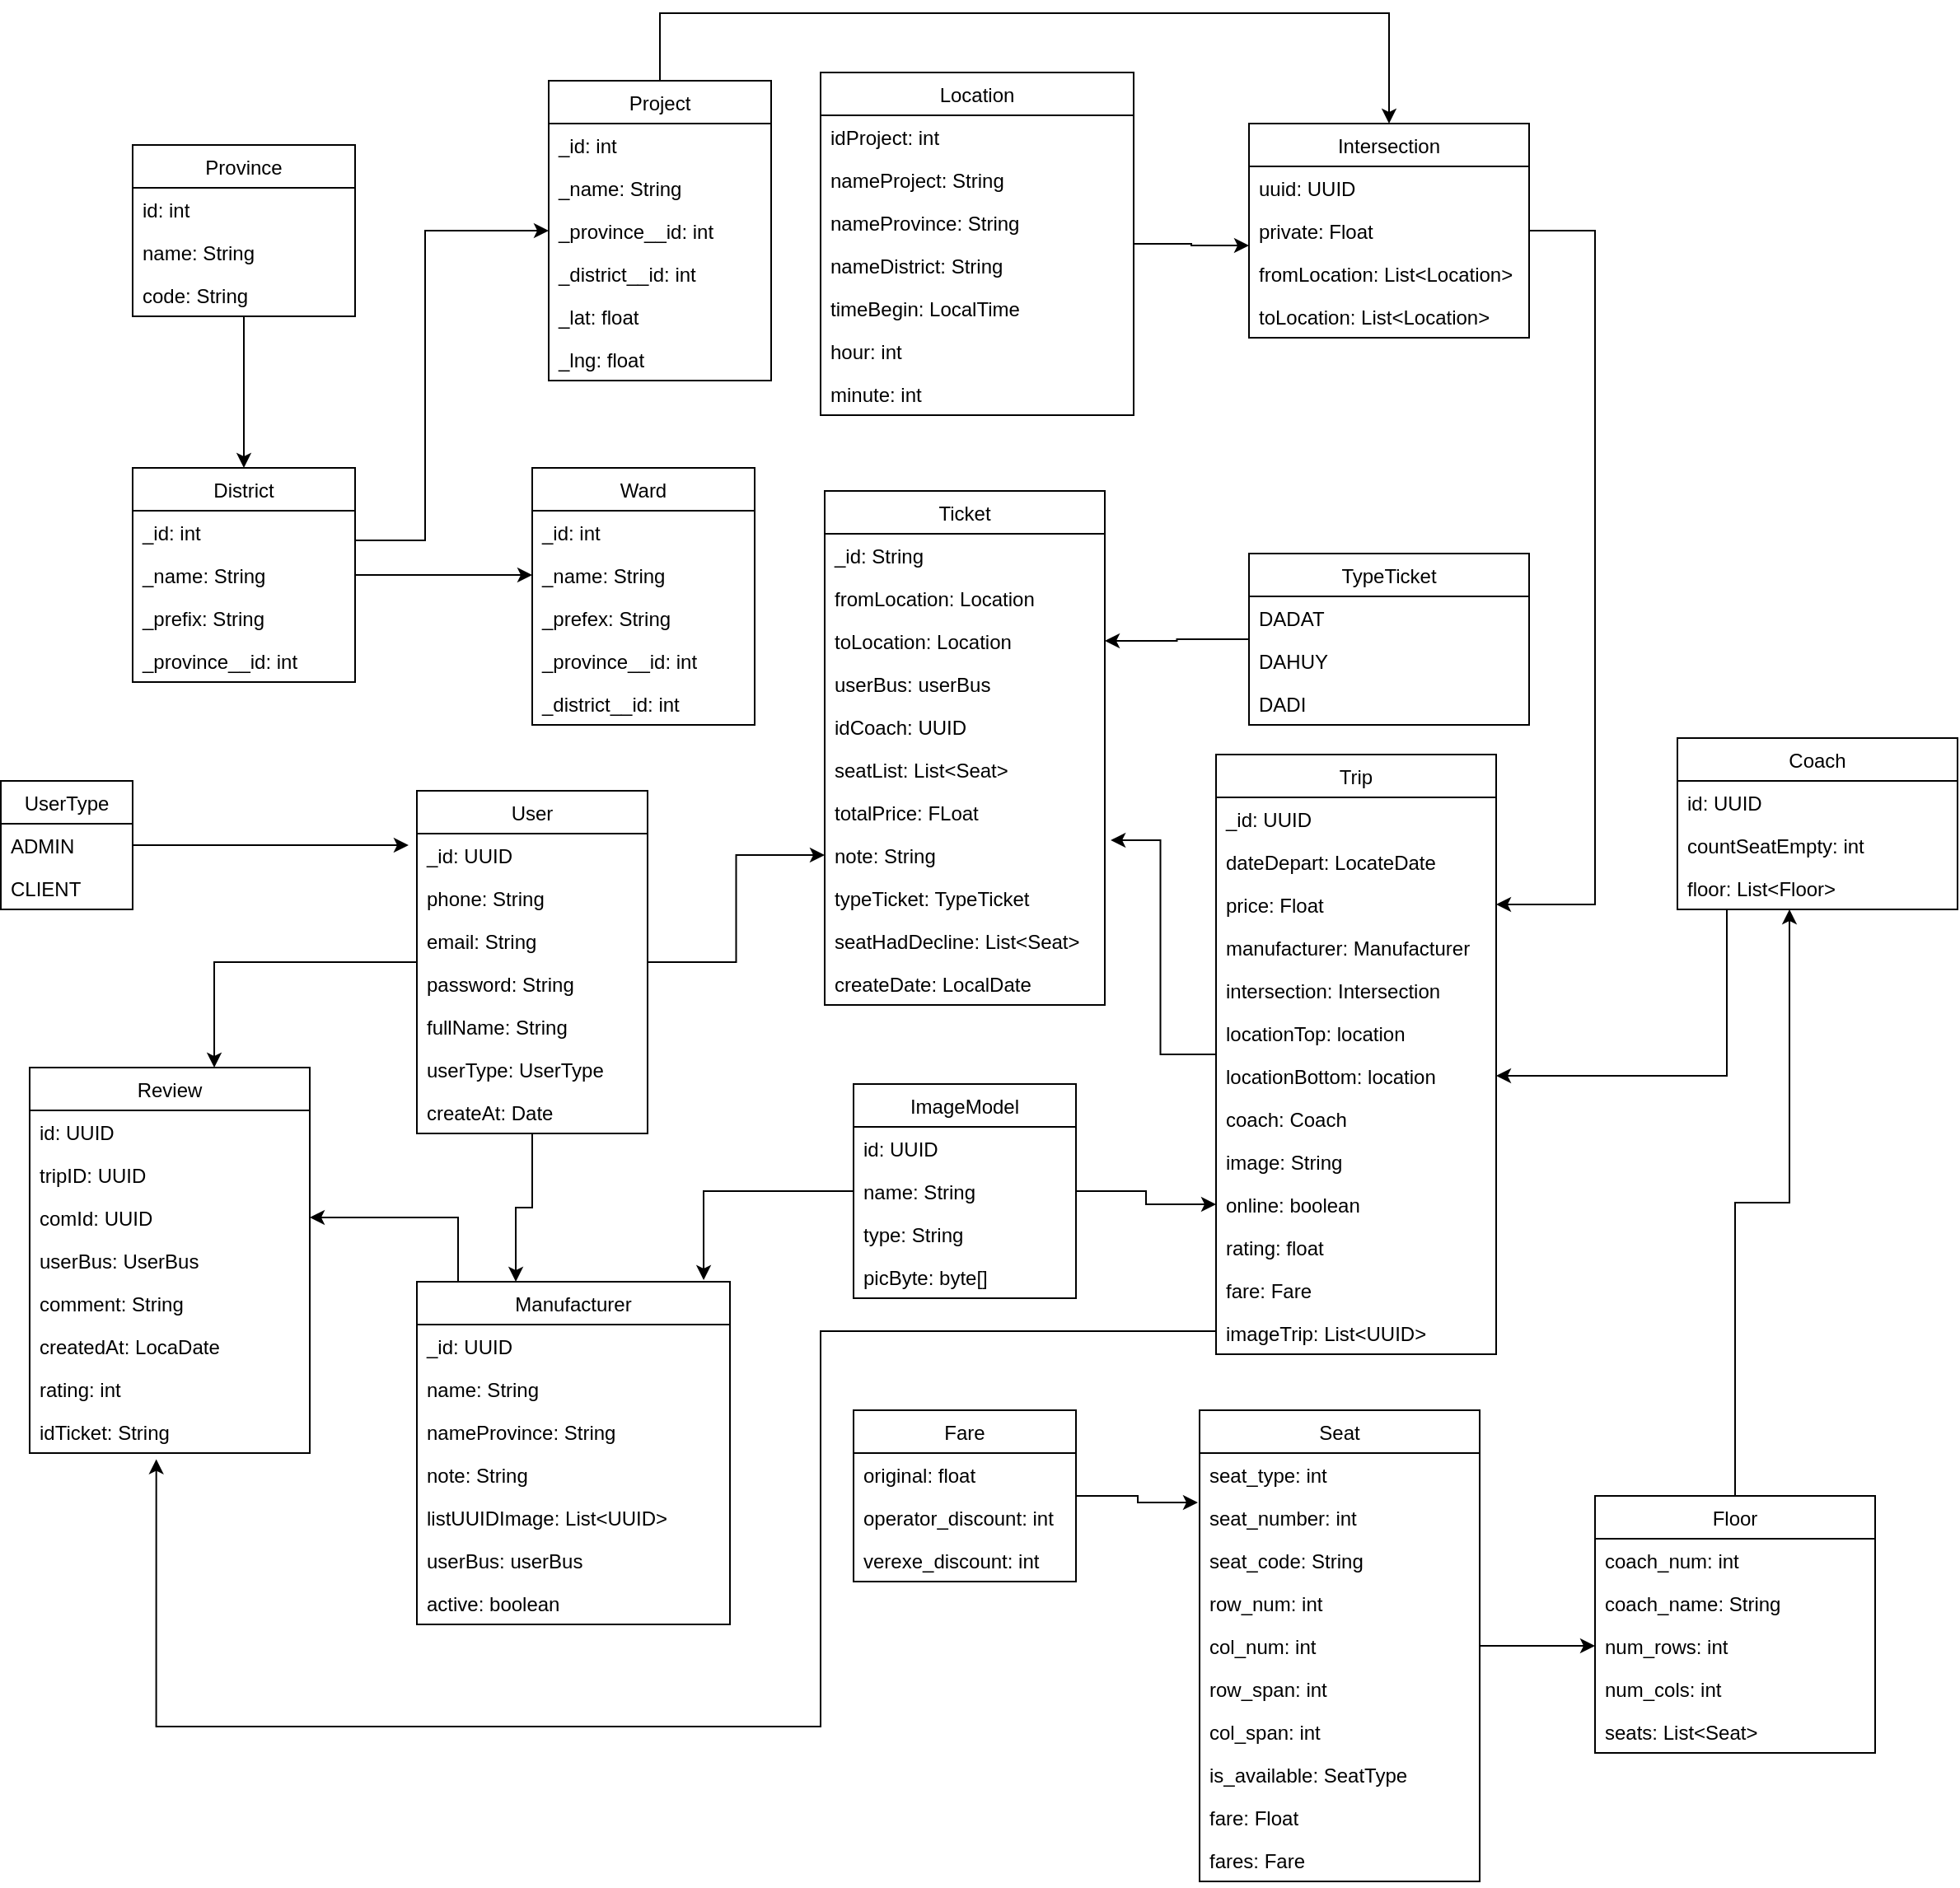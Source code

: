 <mxfile version="14.5.8" type="github">
  <diagram id="V_59LSjMR8o1_XHd9Hdq" name="Page-1">
    <mxGraphModel dx="2805" dy="1994" grid="1" gridSize="10" guides="1" tooltips="1" connect="1" arrows="1" fold="1" page="1" pageScale="1" pageWidth="850" pageHeight="1100" math="0" shadow="0">
      <root>
        <mxCell id="0" />
        <mxCell id="1" parent="0" />
        <mxCell id="d1R-IrKXgJx-b_YmWJKK-179" style="edgeStyle=orthogonalEdgeStyle;rounded=0;orthogonalLoop=1;jettySize=auto;html=1;entryX=-0.036;entryY=0.269;entryDx=0;entryDy=0;entryPerimeter=0;" edge="1" parent="1" source="hu1bkPcSUCPwq1X6XEAL-3" target="d1R-IrKXgJx-b_YmWJKK-2">
          <mxGeometry relative="1" as="geometry" />
        </mxCell>
        <mxCell id="hu1bkPcSUCPwq1X6XEAL-3" value="UserType" style="swimlane;fontStyle=0;childLayout=stackLayout;horizontal=1;startSize=26;fillColor=none;horizontalStack=0;resizeParent=1;resizeParentMax=0;resizeLast=0;collapsible=1;marginBottom=0;" parent="1" vertex="1">
          <mxGeometry x="-747.5" y="-334" width="80" height="78" as="geometry" />
        </mxCell>
        <mxCell id="hu1bkPcSUCPwq1X6XEAL-4" value="ADMIN" style="text;strokeColor=none;fillColor=none;align=left;verticalAlign=top;spacingLeft=4;spacingRight=4;overflow=hidden;rotatable=0;points=[[0,0.5],[1,0.5]];portConstraint=eastwest;" parent="hu1bkPcSUCPwq1X6XEAL-3" vertex="1">
          <mxGeometry y="26" width="80" height="26" as="geometry" />
        </mxCell>
        <mxCell id="hu1bkPcSUCPwq1X6XEAL-5" value="CLIENT" style="text;strokeColor=none;fillColor=none;align=left;verticalAlign=top;spacingLeft=4;spacingRight=4;overflow=hidden;rotatable=0;points=[[0,0.5],[1,0.5]];portConstraint=eastwest;" parent="hu1bkPcSUCPwq1X6XEAL-3" vertex="1">
          <mxGeometry y="52" width="80" height="26" as="geometry" />
        </mxCell>
        <mxCell id="d1R-IrKXgJx-b_YmWJKK-151" style="edgeStyle=orthogonalEdgeStyle;rounded=0;orthogonalLoop=1;jettySize=auto;html=1;entryX=0.316;entryY=0;entryDx=0;entryDy=0;entryPerimeter=0;" edge="1" parent="1" source="d1R-IrKXgJx-b_YmWJKK-1" target="d1R-IrKXgJx-b_YmWJKK-50">
          <mxGeometry relative="1" as="geometry" />
        </mxCell>
        <mxCell id="d1R-IrKXgJx-b_YmWJKK-178" style="edgeStyle=orthogonalEdgeStyle;rounded=0;orthogonalLoop=1;jettySize=auto;html=1;entryX=0;entryY=0.5;entryDx=0;entryDy=0;" edge="1" parent="1" source="d1R-IrKXgJx-b_YmWJKK-1" target="d1R-IrKXgJx-b_YmWJKK-136">
          <mxGeometry relative="1" as="geometry" />
        </mxCell>
        <mxCell id="d1R-IrKXgJx-b_YmWJKK-180" style="edgeStyle=orthogonalEdgeStyle;rounded=0;orthogonalLoop=1;jettySize=auto;html=1;entryX=0.659;entryY=0;entryDx=0;entryDy=0;entryPerimeter=0;" edge="1" parent="1" source="d1R-IrKXgJx-b_YmWJKK-1" target="d1R-IrKXgJx-b_YmWJKK-140">
          <mxGeometry relative="1" as="geometry" />
        </mxCell>
        <mxCell id="d1R-IrKXgJx-b_YmWJKK-1" value="User" style="swimlane;fontStyle=0;childLayout=stackLayout;horizontal=1;startSize=26;fillColor=none;horizontalStack=0;resizeParent=1;resizeParentMax=0;resizeLast=0;collapsible=1;marginBottom=0;" vertex="1" parent="1">
          <mxGeometry x="-495" y="-328" width="140" height="208" as="geometry" />
        </mxCell>
        <mxCell id="d1R-IrKXgJx-b_YmWJKK-2" value="_id: UUID" style="text;strokeColor=none;fillColor=none;align=left;verticalAlign=top;spacingLeft=4;spacingRight=4;overflow=hidden;rotatable=0;points=[[0,0.5],[1,0.5]];portConstraint=eastwest;" vertex="1" parent="d1R-IrKXgJx-b_YmWJKK-1">
          <mxGeometry y="26" width="140" height="26" as="geometry" />
        </mxCell>
        <mxCell id="d1R-IrKXgJx-b_YmWJKK-3" value="phone: String" style="text;strokeColor=none;fillColor=none;align=left;verticalAlign=top;spacingLeft=4;spacingRight=4;overflow=hidden;rotatable=0;points=[[0,0.5],[1,0.5]];portConstraint=eastwest;" vertex="1" parent="d1R-IrKXgJx-b_YmWJKK-1">
          <mxGeometry y="52" width="140" height="26" as="geometry" />
        </mxCell>
        <object label="email: String" id="d1R-IrKXgJx-b_YmWJKK-5">
          <mxCell style="text;strokeColor=none;fillColor=none;align=left;verticalAlign=top;spacingLeft=4;spacingRight=4;overflow=hidden;rotatable=0;points=[[0,0.5],[1,0.5]];portConstraint=eastwest;" vertex="1" parent="d1R-IrKXgJx-b_YmWJKK-1">
            <mxGeometry y="78" width="140" height="26" as="geometry" />
          </mxCell>
        </object>
        <mxCell id="d1R-IrKXgJx-b_YmWJKK-6" value="password: String" style="text;strokeColor=none;fillColor=none;align=left;verticalAlign=top;spacingLeft=4;spacingRight=4;overflow=hidden;rotatable=0;points=[[0,0.5],[1,0.5]];portConstraint=eastwest;" vertex="1" parent="d1R-IrKXgJx-b_YmWJKK-1">
          <mxGeometry y="104" width="140" height="26" as="geometry" />
        </mxCell>
        <mxCell id="d1R-IrKXgJx-b_YmWJKK-7" value="fullName: String" style="text;strokeColor=none;fillColor=none;align=left;verticalAlign=top;spacingLeft=4;spacingRight=4;overflow=hidden;rotatable=0;points=[[0,0.5],[1,0.5]];portConstraint=eastwest;" vertex="1" parent="d1R-IrKXgJx-b_YmWJKK-1">
          <mxGeometry y="130" width="140" height="26" as="geometry" />
        </mxCell>
        <mxCell id="d1R-IrKXgJx-b_YmWJKK-8" value="userType: UserType" style="text;strokeColor=none;fillColor=none;align=left;verticalAlign=top;spacingLeft=4;spacingRight=4;overflow=hidden;rotatable=0;points=[[0,0.5],[1,0.5]];portConstraint=eastwest;" vertex="1" parent="d1R-IrKXgJx-b_YmWJKK-1">
          <mxGeometry y="156" width="140" height="26" as="geometry" />
        </mxCell>
        <mxCell id="d1R-IrKXgJx-b_YmWJKK-9" value="createAt: Date" style="text;strokeColor=none;fillColor=none;align=left;verticalAlign=top;spacingLeft=4;spacingRight=4;overflow=hidden;rotatable=0;points=[[0,0.5],[1,0.5]];portConstraint=eastwest;" vertex="1" parent="d1R-IrKXgJx-b_YmWJKK-1">
          <mxGeometry y="182" width="140" height="26" as="geometry" />
        </mxCell>
        <mxCell id="d1R-IrKXgJx-b_YmWJKK-13" value="Ward" style="swimlane;fontStyle=0;childLayout=stackLayout;horizontal=1;startSize=26;fillColor=none;horizontalStack=0;resizeParent=1;resizeParentMax=0;resizeLast=0;collapsible=1;marginBottom=0;" vertex="1" parent="1">
          <mxGeometry x="-425" y="-524" width="135" height="156" as="geometry" />
        </mxCell>
        <mxCell id="d1R-IrKXgJx-b_YmWJKK-14" value="_id: int" style="text;strokeColor=none;fillColor=none;align=left;verticalAlign=top;spacingLeft=4;spacingRight=4;overflow=hidden;rotatable=0;points=[[0,0.5],[1,0.5]];portConstraint=eastwest;" vertex="1" parent="d1R-IrKXgJx-b_YmWJKK-13">
          <mxGeometry y="26" width="135" height="26" as="geometry" />
        </mxCell>
        <mxCell id="d1R-IrKXgJx-b_YmWJKK-15" value="_name: String" style="text;strokeColor=none;fillColor=none;align=left;verticalAlign=top;spacingLeft=4;spacingRight=4;overflow=hidden;rotatable=0;points=[[0,0.5],[1,0.5]];portConstraint=eastwest;" vertex="1" parent="d1R-IrKXgJx-b_YmWJKK-13">
          <mxGeometry y="52" width="135" height="26" as="geometry" />
        </mxCell>
        <mxCell id="d1R-IrKXgJx-b_YmWJKK-20" value="_prefex: String" style="text;strokeColor=none;fillColor=none;align=left;verticalAlign=top;spacingLeft=4;spacingRight=4;overflow=hidden;rotatable=0;points=[[0,0.5],[1,0.5]];portConstraint=eastwest;" vertex="1" parent="d1R-IrKXgJx-b_YmWJKK-13">
          <mxGeometry y="78" width="135" height="26" as="geometry" />
        </mxCell>
        <mxCell id="d1R-IrKXgJx-b_YmWJKK-21" value="_province__id: int" style="text;strokeColor=none;fillColor=none;align=left;verticalAlign=top;spacingLeft=4;spacingRight=4;overflow=hidden;rotatable=0;points=[[0,0.5],[1,0.5]];portConstraint=eastwest;" vertex="1" parent="d1R-IrKXgJx-b_YmWJKK-13">
          <mxGeometry y="104" width="135" height="26" as="geometry" />
        </mxCell>
        <mxCell id="d1R-IrKXgJx-b_YmWJKK-22" value="_district__id: int" style="text;strokeColor=none;fillColor=none;align=left;verticalAlign=top;spacingLeft=4;spacingRight=4;overflow=hidden;rotatable=0;points=[[0,0.5],[1,0.5]];portConstraint=eastwest;" vertex="1" parent="d1R-IrKXgJx-b_YmWJKK-13">
          <mxGeometry y="130" width="135" height="26" as="geometry" />
        </mxCell>
        <mxCell id="d1R-IrKXgJx-b_YmWJKK-161" style="edgeStyle=orthogonalEdgeStyle;rounded=0;orthogonalLoop=1;jettySize=auto;html=1;entryX=0;entryY=0.5;entryDx=0;entryDy=0;" edge="1" parent="1" source="d1R-IrKXgJx-b_YmWJKK-23" target="d1R-IrKXgJx-b_YmWJKK-15">
          <mxGeometry relative="1" as="geometry" />
        </mxCell>
        <mxCell id="d1R-IrKXgJx-b_YmWJKK-162" style="edgeStyle=orthogonalEdgeStyle;rounded=0;orthogonalLoop=1;jettySize=auto;html=1;entryX=0;entryY=0.5;entryDx=0;entryDy=0;" edge="1" parent="1" source="d1R-IrKXgJx-b_YmWJKK-23" target="d1R-IrKXgJx-b_YmWJKK-39">
          <mxGeometry relative="1" as="geometry">
            <Array as="points">
              <mxPoint x="-490" y="-480" />
              <mxPoint x="-490" y="-668" />
            </Array>
          </mxGeometry>
        </mxCell>
        <mxCell id="d1R-IrKXgJx-b_YmWJKK-23" value="District" style="swimlane;fontStyle=0;childLayout=stackLayout;horizontal=1;startSize=26;fillColor=none;horizontalStack=0;resizeParent=1;resizeParentMax=0;resizeLast=0;collapsible=1;marginBottom=0;" vertex="1" parent="1">
          <mxGeometry x="-667.5" y="-524" width="135" height="130" as="geometry" />
        </mxCell>
        <mxCell id="d1R-IrKXgJx-b_YmWJKK-24" value="_id: int" style="text;strokeColor=none;fillColor=none;align=left;verticalAlign=top;spacingLeft=4;spacingRight=4;overflow=hidden;rotatable=0;points=[[0,0.5],[1,0.5]];portConstraint=eastwest;" vertex="1" parent="d1R-IrKXgJx-b_YmWJKK-23">
          <mxGeometry y="26" width="135" height="26" as="geometry" />
        </mxCell>
        <mxCell id="d1R-IrKXgJx-b_YmWJKK-25" value="_name: String" style="text;strokeColor=none;fillColor=none;align=left;verticalAlign=top;spacingLeft=4;spacingRight=4;overflow=hidden;rotatable=0;points=[[0,0.5],[1,0.5]];portConstraint=eastwest;" vertex="1" parent="d1R-IrKXgJx-b_YmWJKK-23">
          <mxGeometry y="52" width="135" height="26" as="geometry" />
        </mxCell>
        <mxCell id="d1R-IrKXgJx-b_YmWJKK-26" value="_prefix: String" style="text;strokeColor=none;fillColor=none;align=left;verticalAlign=top;spacingLeft=4;spacingRight=4;overflow=hidden;rotatable=0;points=[[0,0.5],[1,0.5]];portConstraint=eastwest;" vertex="1" parent="d1R-IrKXgJx-b_YmWJKK-23">
          <mxGeometry y="78" width="135" height="26" as="geometry" />
        </mxCell>
        <mxCell id="d1R-IrKXgJx-b_YmWJKK-27" value="_province__id: int" style="text;strokeColor=none;fillColor=none;align=left;verticalAlign=top;spacingLeft=4;spacingRight=4;overflow=hidden;rotatable=0;points=[[0,0.5],[1,0.5]];portConstraint=eastwest;" vertex="1" parent="d1R-IrKXgJx-b_YmWJKK-23">
          <mxGeometry y="104" width="135" height="26" as="geometry" />
        </mxCell>
        <mxCell id="d1R-IrKXgJx-b_YmWJKK-183" style="edgeStyle=orthogonalEdgeStyle;rounded=0;orthogonalLoop=1;jettySize=auto;html=1;entryX=0.5;entryY=0;entryDx=0;entryDy=0;" edge="1" parent="1" source="d1R-IrKXgJx-b_YmWJKK-29" target="d1R-IrKXgJx-b_YmWJKK-23">
          <mxGeometry relative="1" as="geometry" />
        </mxCell>
        <mxCell id="d1R-IrKXgJx-b_YmWJKK-29" value="Province" style="swimlane;fontStyle=0;childLayout=stackLayout;horizontal=1;startSize=26;fillColor=none;horizontalStack=0;resizeParent=1;resizeParentMax=0;resizeLast=0;collapsible=1;marginBottom=0;" vertex="1" parent="1">
          <mxGeometry x="-667.5" y="-720" width="135" height="104" as="geometry" />
        </mxCell>
        <mxCell id="d1R-IrKXgJx-b_YmWJKK-30" value="id: int" style="text;strokeColor=none;fillColor=none;align=left;verticalAlign=top;spacingLeft=4;spacingRight=4;overflow=hidden;rotatable=0;points=[[0,0.5],[1,0.5]];portConstraint=eastwest;" vertex="1" parent="d1R-IrKXgJx-b_YmWJKK-29">
          <mxGeometry y="26" width="135" height="26" as="geometry" />
        </mxCell>
        <mxCell id="d1R-IrKXgJx-b_YmWJKK-31" value="name: String" style="text;strokeColor=none;fillColor=none;align=left;verticalAlign=top;spacingLeft=4;spacingRight=4;overflow=hidden;rotatable=0;points=[[0,0.5],[1,0.5]];portConstraint=eastwest;" vertex="1" parent="d1R-IrKXgJx-b_YmWJKK-29">
          <mxGeometry y="52" width="135" height="26" as="geometry" />
        </mxCell>
        <mxCell id="d1R-IrKXgJx-b_YmWJKK-32" value="code: String" style="text;strokeColor=none;fillColor=none;align=left;verticalAlign=top;spacingLeft=4;spacingRight=4;overflow=hidden;rotatable=0;points=[[0,0.5],[1,0.5]];portConstraint=eastwest;" vertex="1" parent="d1R-IrKXgJx-b_YmWJKK-29">
          <mxGeometry y="78" width="135" height="26" as="geometry" />
        </mxCell>
        <mxCell id="d1R-IrKXgJx-b_YmWJKK-186" style="edgeStyle=orthogonalEdgeStyle;rounded=0;orthogonalLoop=1;jettySize=auto;html=1;entryX=0.5;entryY=0;entryDx=0;entryDy=0;" edge="1" parent="1" source="d1R-IrKXgJx-b_YmWJKK-35" target="d1R-IrKXgJx-b_YmWJKK-71">
          <mxGeometry relative="1" as="geometry">
            <Array as="points">
              <mxPoint x="-347" y="-800" />
              <mxPoint x="95" y="-800" />
            </Array>
          </mxGeometry>
        </mxCell>
        <mxCell id="d1R-IrKXgJx-b_YmWJKK-35" value="Project" style="swimlane;fontStyle=0;childLayout=stackLayout;horizontal=1;startSize=26;fillColor=none;horizontalStack=0;resizeParent=1;resizeParentMax=0;resizeLast=0;collapsible=1;marginBottom=0;" vertex="1" parent="1">
          <mxGeometry x="-415" y="-759" width="135" height="182" as="geometry" />
        </mxCell>
        <mxCell id="d1R-IrKXgJx-b_YmWJKK-36" value="_id: int" style="text;strokeColor=none;fillColor=none;align=left;verticalAlign=top;spacingLeft=4;spacingRight=4;overflow=hidden;rotatable=0;points=[[0,0.5],[1,0.5]];portConstraint=eastwest;" vertex="1" parent="d1R-IrKXgJx-b_YmWJKK-35">
          <mxGeometry y="26" width="135" height="26" as="geometry" />
        </mxCell>
        <mxCell id="d1R-IrKXgJx-b_YmWJKK-37" value="_name: String" style="text;strokeColor=none;fillColor=none;align=left;verticalAlign=top;spacingLeft=4;spacingRight=4;overflow=hidden;rotatable=0;points=[[0,0.5],[1,0.5]];portConstraint=eastwest;" vertex="1" parent="d1R-IrKXgJx-b_YmWJKK-35">
          <mxGeometry y="52" width="135" height="26" as="geometry" />
        </mxCell>
        <mxCell id="d1R-IrKXgJx-b_YmWJKK-39" value="_province__id: int" style="text;strokeColor=none;fillColor=none;align=left;verticalAlign=top;spacingLeft=4;spacingRight=4;overflow=hidden;rotatable=0;points=[[0,0.5],[1,0.5]];portConstraint=eastwest;" vertex="1" parent="d1R-IrKXgJx-b_YmWJKK-35">
          <mxGeometry y="78" width="135" height="26" as="geometry" />
        </mxCell>
        <mxCell id="d1R-IrKXgJx-b_YmWJKK-40" value="_district__id: int" style="text;strokeColor=none;fillColor=none;align=left;verticalAlign=top;spacingLeft=4;spacingRight=4;overflow=hidden;rotatable=0;points=[[0,0.5],[1,0.5]];portConstraint=eastwest;" vertex="1" parent="d1R-IrKXgJx-b_YmWJKK-35">
          <mxGeometry y="104" width="135" height="26" as="geometry" />
        </mxCell>
        <mxCell id="d1R-IrKXgJx-b_YmWJKK-41" value="_lat: float" style="text;strokeColor=none;fillColor=none;align=left;verticalAlign=top;spacingLeft=4;spacingRight=4;overflow=hidden;rotatable=0;points=[[0,0.5],[1,0.5]];portConstraint=eastwest;" vertex="1" parent="d1R-IrKXgJx-b_YmWJKK-35">
          <mxGeometry y="130" width="135" height="26" as="geometry" />
        </mxCell>
        <mxCell id="d1R-IrKXgJx-b_YmWJKK-42" value="_lng: float" style="text;strokeColor=none;fillColor=none;align=left;verticalAlign=top;spacingLeft=4;spacingRight=4;overflow=hidden;rotatable=0;points=[[0,0.5],[1,0.5]];portConstraint=eastwest;" vertex="1" parent="d1R-IrKXgJx-b_YmWJKK-35">
          <mxGeometry y="156" width="135" height="26" as="geometry" />
        </mxCell>
        <mxCell id="d1R-IrKXgJx-b_YmWJKK-165" style="edgeStyle=orthogonalEdgeStyle;rounded=0;orthogonalLoop=1;jettySize=auto;html=1;entryX=0.916;entryY=-0.005;entryDx=0;entryDy=0;entryPerimeter=0;" edge="1" parent="1" source="d1R-IrKXgJx-b_YmWJKK-43" target="d1R-IrKXgJx-b_YmWJKK-50">
          <mxGeometry relative="1" as="geometry" />
        </mxCell>
        <mxCell id="d1R-IrKXgJx-b_YmWJKK-176" style="edgeStyle=orthogonalEdgeStyle;rounded=0;orthogonalLoop=1;jettySize=auto;html=1;entryX=0;entryY=0.5;entryDx=0;entryDy=0;" edge="1" parent="1" source="d1R-IrKXgJx-b_YmWJKK-43" target="d1R-IrKXgJx-b_YmWJKK-109">
          <mxGeometry relative="1" as="geometry" />
        </mxCell>
        <mxCell id="d1R-IrKXgJx-b_YmWJKK-43" value="ImageModel" style="swimlane;fontStyle=0;childLayout=stackLayout;horizontal=1;startSize=26;fillColor=none;horizontalStack=0;resizeParent=1;resizeParentMax=0;resizeLast=0;collapsible=1;marginBottom=0;" vertex="1" parent="1">
          <mxGeometry x="-230" y="-150" width="135" height="130" as="geometry" />
        </mxCell>
        <mxCell id="d1R-IrKXgJx-b_YmWJKK-44" value="id: UUID" style="text;strokeColor=none;fillColor=none;align=left;verticalAlign=top;spacingLeft=4;spacingRight=4;overflow=hidden;rotatable=0;points=[[0,0.5],[1,0.5]];portConstraint=eastwest;" vertex="1" parent="d1R-IrKXgJx-b_YmWJKK-43">
          <mxGeometry y="26" width="135" height="26" as="geometry" />
        </mxCell>
        <mxCell id="d1R-IrKXgJx-b_YmWJKK-45" value="name: String" style="text;strokeColor=none;fillColor=none;align=left;verticalAlign=top;spacingLeft=4;spacingRight=4;overflow=hidden;rotatable=0;points=[[0,0.5],[1,0.5]];portConstraint=eastwest;" vertex="1" parent="d1R-IrKXgJx-b_YmWJKK-43">
          <mxGeometry y="52" width="135" height="26" as="geometry" />
        </mxCell>
        <mxCell id="d1R-IrKXgJx-b_YmWJKK-46" value="type: String" style="text;strokeColor=none;fillColor=none;align=left;verticalAlign=top;spacingLeft=4;spacingRight=4;overflow=hidden;rotatable=0;points=[[0,0.5],[1,0.5]];portConstraint=eastwest;" vertex="1" parent="d1R-IrKXgJx-b_YmWJKK-43">
          <mxGeometry y="78" width="135" height="26" as="geometry" />
        </mxCell>
        <mxCell id="d1R-IrKXgJx-b_YmWJKK-47" value="picByte: byte[]" style="text;strokeColor=none;fillColor=none;align=left;verticalAlign=top;spacingLeft=4;spacingRight=4;overflow=hidden;rotatable=0;points=[[0,0.5],[1,0.5]];portConstraint=eastwest;" vertex="1" parent="d1R-IrKXgJx-b_YmWJKK-43">
          <mxGeometry y="104" width="135" height="26" as="geometry" />
        </mxCell>
        <mxCell id="d1R-IrKXgJx-b_YmWJKK-182" style="edgeStyle=orthogonalEdgeStyle;rounded=0;orthogonalLoop=1;jettySize=auto;html=1;entryX=1;entryY=0.5;entryDx=0;entryDy=0;" edge="1" parent="1" source="d1R-IrKXgJx-b_YmWJKK-50" target="d1R-IrKXgJx-b_YmWJKK-143">
          <mxGeometry relative="1" as="geometry">
            <Array as="points">
              <mxPoint x="-470" y="-69" />
            </Array>
          </mxGeometry>
        </mxCell>
        <mxCell id="d1R-IrKXgJx-b_YmWJKK-50" value="Manufacturer" style="swimlane;fontStyle=0;childLayout=stackLayout;horizontal=1;startSize=26;fillColor=none;horizontalStack=0;resizeParent=1;resizeParentMax=0;resizeLast=0;collapsible=1;marginBottom=0;" vertex="1" parent="1">
          <mxGeometry x="-495" y="-30" width="190" height="208" as="geometry" />
        </mxCell>
        <mxCell id="d1R-IrKXgJx-b_YmWJKK-51" value="_id: UUID" style="text;strokeColor=none;fillColor=none;align=left;verticalAlign=top;spacingLeft=4;spacingRight=4;overflow=hidden;rotatable=0;points=[[0,0.5],[1,0.5]];portConstraint=eastwest;" vertex="1" parent="d1R-IrKXgJx-b_YmWJKK-50">
          <mxGeometry y="26" width="190" height="26" as="geometry" />
        </mxCell>
        <mxCell id="d1R-IrKXgJx-b_YmWJKK-52" value="name: String" style="text;strokeColor=none;fillColor=none;align=left;verticalAlign=top;spacingLeft=4;spacingRight=4;overflow=hidden;rotatable=0;points=[[0,0.5],[1,0.5]];portConstraint=eastwest;" vertex="1" parent="d1R-IrKXgJx-b_YmWJKK-50">
          <mxGeometry y="52" width="190" height="26" as="geometry" />
        </mxCell>
        <mxCell id="d1R-IrKXgJx-b_YmWJKK-53" value="nameProvince: String" style="text;strokeColor=none;fillColor=none;align=left;verticalAlign=top;spacingLeft=4;spacingRight=4;overflow=hidden;rotatable=0;points=[[0,0.5],[1,0.5]];portConstraint=eastwest;" vertex="1" parent="d1R-IrKXgJx-b_YmWJKK-50">
          <mxGeometry y="78" width="190" height="26" as="geometry" />
        </mxCell>
        <mxCell id="d1R-IrKXgJx-b_YmWJKK-54" value="note: String" style="text;strokeColor=none;fillColor=none;align=left;verticalAlign=top;spacingLeft=4;spacingRight=4;overflow=hidden;rotatable=0;points=[[0,0.5],[1,0.5]];portConstraint=eastwest;" vertex="1" parent="d1R-IrKXgJx-b_YmWJKK-50">
          <mxGeometry y="104" width="190" height="26" as="geometry" />
        </mxCell>
        <mxCell id="d1R-IrKXgJx-b_YmWJKK-55" value="listUUIDImage: List&lt;UUID&gt;" style="text;strokeColor=none;fillColor=none;align=left;verticalAlign=top;spacingLeft=4;spacingRight=4;overflow=hidden;rotatable=0;points=[[0,0.5],[1,0.5]];portConstraint=eastwest;" vertex="1" parent="d1R-IrKXgJx-b_YmWJKK-50">
          <mxGeometry y="130" width="190" height="26" as="geometry" />
        </mxCell>
        <mxCell id="d1R-IrKXgJx-b_YmWJKK-56" value="userBus: userBus" style="text;strokeColor=none;fillColor=none;align=left;verticalAlign=top;spacingLeft=4;spacingRight=4;overflow=hidden;rotatable=0;points=[[0,0.5],[1,0.5]];portConstraint=eastwest;" vertex="1" parent="d1R-IrKXgJx-b_YmWJKK-50">
          <mxGeometry y="156" width="190" height="26" as="geometry" />
        </mxCell>
        <mxCell id="d1R-IrKXgJx-b_YmWJKK-57" value="active: boolean" style="text;strokeColor=none;fillColor=none;align=left;verticalAlign=top;spacingLeft=4;spacingRight=4;overflow=hidden;rotatable=0;points=[[0,0.5],[1,0.5]];portConstraint=eastwest;" vertex="1" parent="d1R-IrKXgJx-b_YmWJKK-50">
          <mxGeometry y="182" width="190" height="26" as="geometry" />
        </mxCell>
        <mxCell id="d1R-IrKXgJx-b_YmWJKK-164" style="edgeStyle=orthogonalEdgeStyle;rounded=0;orthogonalLoop=1;jettySize=auto;html=1;entryX=0;entryY=-0.154;entryDx=0;entryDy=0;entryPerimeter=0;" edge="1" parent="1" source="d1R-IrKXgJx-b_YmWJKK-58" target="d1R-IrKXgJx-b_YmWJKK-74">
          <mxGeometry relative="1" as="geometry" />
        </mxCell>
        <mxCell id="d1R-IrKXgJx-b_YmWJKK-58" value="Location" style="swimlane;fontStyle=0;childLayout=stackLayout;horizontal=1;startSize=26;fillColor=none;horizontalStack=0;resizeParent=1;resizeParentMax=0;resizeLast=0;collapsible=1;marginBottom=0;" vertex="1" parent="1">
          <mxGeometry x="-250" y="-764" width="190" height="208" as="geometry" />
        </mxCell>
        <mxCell id="d1R-IrKXgJx-b_YmWJKK-59" value="idProject: int" style="text;strokeColor=none;fillColor=none;align=left;verticalAlign=top;spacingLeft=4;spacingRight=4;overflow=hidden;rotatable=0;points=[[0,0.5],[1,0.5]];portConstraint=eastwest;" vertex="1" parent="d1R-IrKXgJx-b_YmWJKK-58">
          <mxGeometry y="26" width="190" height="26" as="geometry" />
        </mxCell>
        <mxCell id="d1R-IrKXgJx-b_YmWJKK-60" value="nameProject: String" style="text;strokeColor=none;fillColor=none;align=left;verticalAlign=top;spacingLeft=4;spacingRight=4;overflow=hidden;rotatable=0;points=[[0,0.5],[1,0.5]];portConstraint=eastwest;" vertex="1" parent="d1R-IrKXgJx-b_YmWJKK-58">
          <mxGeometry y="52" width="190" height="26" as="geometry" />
        </mxCell>
        <mxCell id="d1R-IrKXgJx-b_YmWJKK-61" value="nameProvince: String" style="text;strokeColor=none;fillColor=none;align=left;verticalAlign=top;spacingLeft=4;spacingRight=4;overflow=hidden;rotatable=0;points=[[0,0.5],[1,0.5]];portConstraint=eastwest;" vertex="1" parent="d1R-IrKXgJx-b_YmWJKK-58">
          <mxGeometry y="78" width="190" height="26" as="geometry" />
        </mxCell>
        <mxCell id="d1R-IrKXgJx-b_YmWJKK-62" value="nameDistrict: String" style="text;strokeColor=none;fillColor=none;align=left;verticalAlign=top;spacingLeft=4;spacingRight=4;overflow=hidden;rotatable=0;points=[[0,0.5],[1,0.5]];portConstraint=eastwest;" vertex="1" parent="d1R-IrKXgJx-b_YmWJKK-58">
          <mxGeometry y="104" width="190" height="26" as="geometry" />
        </mxCell>
        <mxCell id="d1R-IrKXgJx-b_YmWJKK-63" value="timeBegin: LocalTime" style="text;strokeColor=none;fillColor=none;align=left;verticalAlign=top;spacingLeft=4;spacingRight=4;overflow=hidden;rotatable=0;points=[[0,0.5],[1,0.5]];portConstraint=eastwest;" vertex="1" parent="d1R-IrKXgJx-b_YmWJKK-58">
          <mxGeometry y="130" width="190" height="26" as="geometry" />
        </mxCell>
        <mxCell id="d1R-IrKXgJx-b_YmWJKK-64" value="hour: int" style="text;strokeColor=none;fillColor=none;align=left;verticalAlign=top;spacingLeft=4;spacingRight=4;overflow=hidden;rotatable=0;points=[[0,0.5],[1,0.5]];portConstraint=eastwest;" vertex="1" parent="d1R-IrKXgJx-b_YmWJKK-58">
          <mxGeometry y="156" width="190" height="26" as="geometry" />
        </mxCell>
        <mxCell id="d1R-IrKXgJx-b_YmWJKK-65" value="minute: int" style="text;strokeColor=none;fillColor=none;align=left;verticalAlign=top;spacingLeft=4;spacingRight=4;overflow=hidden;rotatable=0;points=[[0,0.5],[1,0.5]];portConstraint=eastwest;" vertex="1" parent="d1R-IrKXgJx-b_YmWJKK-58">
          <mxGeometry y="182" width="190" height="26" as="geometry" />
        </mxCell>
        <mxCell id="d1R-IrKXgJx-b_YmWJKK-168" style="edgeStyle=orthogonalEdgeStyle;rounded=0;orthogonalLoop=1;jettySize=auto;html=1;entryX=1;entryY=0.25;entryDx=0;entryDy=0;" edge="1" parent="1" source="d1R-IrKXgJx-b_YmWJKK-71" target="d1R-IrKXgJx-b_YmWJKK-99">
          <mxGeometry relative="1" as="geometry">
            <Array as="points">
              <mxPoint x="220" y="-668" />
              <mxPoint x="220" y="-259" />
            </Array>
          </mxGeometry>
        </mxCell>
        <mxCell id="d1R-IrKXgJx-b_YmWJKK-71" value="Intersection" style="swimlane;fontStyle=0;childLayout=stackLayout;horizontal=1;startSize=26;fillColor=none;horizontalStack=0;resizeParent=1;resizeParentMax=0;resizeLast=0;collapsible=1;marginBottom=0;" vertex="1" parent="1">
          <mxGeometry x="10" y="-733" width="170" height="130" as="geometry" />
        </mxCell>
        <mxCell id="d1R-IrKXgJx-b_YmWJKK-72" value="uuid: UUID" style="text;strokeColor=none;fillColor=none;align=left;verticalAlign=top;spacingLeft=4;spacingRight=4;overflow=hidden;rotatable=0;points=[[0,0.5],[1,0.5]];portConstraint=eastwest;" vertex="1" parent="d1R-IrKXgJx-b_YmWJKK-71">
          <mxGeometry y="26" width="170" height="26" as="geometry" />
        </mxCell>
        <mxCell id="d1R-IrKXgJx-b_YmWJKK-73" value="private: Float" style="text;strokeColor=none;fillColor=none;align=left;verticalAlign=top;spacingLeft=4;spacingRight=4;overflow=hidden;rotatable=0;points=[[0,0.5],[1,0.5]];portConstraint=eastwest;" vertex="1" parent="d1R-IrKXgJx-b_YmWJKK-71">
          <mxGeometry y="52" width="170" height="26" as="geometry" />
        </mxCell>
        <mxCell id="d1R-IrKXgJx-b_YmWJKK-74" value="fromLocation: List&lt;Location&gt;" style="text;strokeColor=none;fillColor=none;align=left;verticalAlign=top;spacingLeft=4;spacingRight=4;overflow=hidden;rotatable=0;points=[[0,0.5],[1,0.5]];portConstraint=eastwest;" vertex="1" parent="d1R-IrKXgJx-b_YmWJKK-71">
          <mxGeometry y="78" width="170" height="26" as="geometry" />
        </mxCell>
        <mxCell id="d1R-IrKXgJx-b_YmWJKK-75" value="toLocation: List&lt;Location&gt;" style="text;strokeColor=none;fillColor=none;align=left;verticalAlign=top;spacingLeft=4;spacingRight=4;overflow=hidden;rotatable=0;points=[[0,0.5],[1,0.5]];portConstraint=eastwest;" vertex="1" parent="d1R-IrKXgJx-b_YmWJKK-71">
          <mxGeometry y="104" width="170" height="26" as="geometry" />
        </mxCell>
        <mxCell id="d1R-IrKXgJx-b_YmWJKK-152" style="edgeStyle=orthogonalEdgeStyle;rounded=0;orthogonalLoop=1;jettySize=auto;html=1;entryX=0;entryY=0.5;entryDx=0;entryDy=0;" edge="1" parent="1" source="d1R-IrKXgJx-b_YmWJKK-76" target="d1R-IrKXgJx-b_YmWJKK-91">
          <mxGeometry relative="1" as="geometry" />
        </mxCell>
        <mxCell id="d1R-IrKXgJx-b_YmWJKK-76" value="Seat" style="swimlane;fontStyle=0;childLayout=stackLayout;horizontal=1;startSize=26;fillColor=none;horizontalStack=0;resizeParent=1;resizeParentMax=0;resizeLast=0;collapsible=1;marginBottom=0;" vertex="1" parent="1">
          <mxGeometry x="-20" y="48" width="170" height="286" as="geometry" />
        </mxCell>
        <mxCell id="d1R-IrKXgJx-b_YmWJKK-77" value="seat_type: int" style="text;strokeColor=none;fillColor=none;align=left;verticalAlign=top;spacingLeft=4;spacingRight=4;overflow=hidden;rotatable=0;points=[[0,0.5],[1,0.5]];portConstraint=eastwest;" vertex="1" parent="d1R-IrKXgJx-b_YmWJKK-76">
          <mxGeometry y="26" width="170" height="26" as="geometry" />
        </mxCell>
        <mxCell id="d1R-IrKXgJx-b_YmWJKK-78" value="seat_number: int" style="text;strokeColor=none;fillColor=none;align=left;verticalAlign=top;spacingLeft=4;spacingRight=4;overflow=hidden;rotatable=0;points=[[0,0.5],[1,0.5]];portConstraint=eastwest;" vertex="1" parent="d1R-IrKXgJx-b_YmWJKK-76">
          <mxGeometry y="52" width="170" height="26" as="geometry" />
        </mxCell>
        <mxCell id="d1R-IrKXgJx-b_YmWJKK-79" value="seat_code: String" style="text;strokeColor=none;fillColor=none;align=left;verticalAlign=top;spacingLeft=4;spacingRight=4;overflow=hidden;rotatable=0;points=[[0,0.5],[1,0.5]];portConstraint=eastwest;" vertex="1" parent="d1R-IrKXgJx-b_YmWJKK-76">
          <mxGeometry y="78" width="170" height="26" as="geometry" />
        </mxCell>
        <mxCell id="d1R-IrKXgJx-b_YmWJKK-80" value="row_num: int" style="text;strokeColor=none;fillColor=none;align=left;verticalAlign=top;spacingLeft=4;spacingRight=4;overflow=hidden;rotatable=0;points=[[0,0.5],[1,0.5]];portConstraint=eastwest;" vertex="1" parent="d1R-IrKXgJx-b_YmWJKK-76">
          <mxGeometry y="104" width="170" height="26" as="geometry" />
        </mxCell>
        <mxCell id="d1R-IrKXgJx-b_YmWJKK-82" value="col_num: int" style="text;strokeColor=none;fillColor=none;align=left;verticalAlign=top;spacingLeft=4;spacingRight=4;overflow=hidden;rotatable=0;points=[[0,0.5],[1,0.5]];portConstraint=eastwest;" vertex="1" parent="d1R-IrKXgJx-b_YmWJKK-76">
          <mxGeometry y="130" width="170" height="26" as="geometry" />
        </mxCell>
        <mxCell id="d1R-IrKXgJx-b_YmWJKK-83" value="row_span: int" style="text;strokeColor=none;fillColor=none;align=left;verticalAlign=top;spacingLeft=4;spacingRight=4;overflow=hidden;rotatable=0;points=[[0,0.5],[1,0.5]];portConstraint=eastwest;" vertex="1" parent="d1R-IrKXgJx-b_YmWJKK-76">
          <mxGeometry y="156" width="170" height="26" as="geometry" />
        </mxCell>
        <mxCell id="d1R-IrKXgJx-b_YmWJKK-84" value="col_span: int" style="text;strokeColor=none;fillColor=none;align=left;verticalAlign=top;spacingLeft=4;spacingRight=4;overflow=hidden;rotatable=0;points=[[0,0.5],[1,0.5]];portConstraint=eastwest;" vertex="1" parent="d1R-IrKXgJx-b_YmWJKK-76">
          <mxGeometry y="182" width="170" height="26" as="geometry" />
        </mxCell>
        <mxCell id="d1R-IrKXgJx-b_YmWJKK-85" value="is_available: SeatType" style="text;strokeColor=none;fillColor=none;align=left;verticalAlign=top;spacingLeft=4;spacingRight=4;overflow=hidden;rotatable=0;points=[[0,0.5],[1,0.5]];portConstraint=eastwest;" vertex="1" parent="d1R-IrKXgJx-b_YmWJKK-76">
          <mxGeometry y="208" width="170" height="26" as="geometry" />
        </mxCell>
        <mxCell id="d1R-IrKXgJx-b_YmWJKK-86" value="fare: Float" style="text;strokeColor=none;fillColor=none;align=left;verticalAlign=top;spacingLeft=4;spacingRight=4;overflow=hidden;rotatable=0;points=[[0,0.5],[1,0.5]];portConstraint=eastwest;" vertex="1" parent="d1R-IrKXgJx-b_YmWJKK-76">
          <mxGeometry y="234" width="170" height="26" as="geometry" />
        </mxCell>
        <mxCell id="d1R-IrKXgJx-b_YmWJKK-87" value="fares: Fare" style="text;strokeColor=none;fillColor=none;align=left;verticalAlign=top;spacingLeft=4;spacingRight=4;overflow=hidden;rotatable=0;points=[[0,0.5],[1,0.5]];portConstraint=eastwest;" vertex="1" parent="d1R-IrKXgJx-b_YmWJKK-76">
          <mxGeometry y="260" width="170" height="26" as="geometry" />
        </mxCell>
        <mxCell id="d1R-IrKXgJx-b_YmWJKK-170" style="edgeStyle=orthogonalEdgeStyle;rounded=0;orthogonalLoop=1;jettySize=auto;html=1;entryX=0.4;entryY=1;entryDx=0;entryDy=0;entryPerimeter=0;" edge="1" parent="1" source="d1R-IrKXgJx-b_YmWJKK-88" target="d1R-IrKXgJx-b_YmWJKK-116">
          <mxGeometry relative="1" as="geometry" />
        </mxCell>
        <mxCell id="d1R-IrKXgJx-b_YmWJKK-88" value="Floor" style="swimlane;fontStyle=0;childLayout=stackLayout;horizontal=1;startSize=26;fillColor=none;horizontalStack=0;resizeParent=1;resizeParentMax=0;resizeLast=0;collapsible=1;marginBottom=0;" vertex="1" parent="1">
          <mxGeometry x="220" y="100" width="170" height="156" as="geometry" />
        </mxCell>
        <mxCell id="d1R-IrKXgJx-b_YmWJKK-89" value="coach_num: int" style="text;strokeColor=none;fillColor=none;align=left;verticalAlign=top;spacingLeft=4;spacingRight=4;overflow=hidden;rotatable=0;points=[[0,0.5],[1,0.5]];portConstraint=eastwest;" vertex="1" parent="d1R-IrKXgJx-b_YmWJKK-88">
          <mxGeometry y="26" width="170" height="26" as="geometry" />
        </mxCell>
        <mxCell id="d1R-IrKXgJx-b_YmWJKK-90" value="coach_name: String" style="text;strokeColor=none;fillColor=none;align=left;verticalAlign=top;spacingLeft=4;spacingRight=4;overflow=hidden;rotatable=0;points=[[0,0.5],[1,0.5]];portConstraint=eastwest;" vertex="1" parent="d1R-IrKXgJx-b_YmWJKK-88">
          <mxGeometry y="52" width="170" height="26" as="geometry" />
        </mxCell>
        <mxCell id="d1R-IrKXgJx-b_YmWJKK-91" value="num_rows: int" style="text;strokeColor=none;fillColor=none;align=left;verticalAlign=top;spacingLeft=4;spacingRight=4;overflow=hidden;rotatable=0;points=[[0,0.5],[1,0.5]];portConstraint=eastwest;" vertex="1" parent="d1R-IrKXgJx-b_YmWJKK-88">
          <mxGeometry y="78" width="170" height="26" as="geometry" />
        </mxCell>
        <mxCell id="d1R-IrKXgJx-b_YmWJKK-92" value="num_cols: int" style="text;strokeColor=none;fillColor=none;align=left;verticalAlign=top;spacingLeft=4;spacingRight=4;overflow=hidden;rotatable=0;points=[[0,0.5],[1,0.5]];portConstraint=eastwest;" vertex="1" parent="d1R-IrKXgJx-b_YmWJKK-88">
          <mxGeometry y="104" width="170" height="26" as="geometry" />
        </mxCell>
        <mxCell id="d1R-IrKXgJx-b_YmWJKK-96" value="seats: List&lt;Seat&gt;" style="text;strokeColor=none;fillColor=none;align=left;verticalAlign=top;spacingLeft=4;spacingRight=4;overflow=hidden;rotatable=0;points=[[0,0.5],[1,0.5]];portConstraint=eastwest;" vertex="1" parent="d1R-IrKXgJx-b_YmWJKK-88">
          <mxGeometry y="130" width="170" height="26" as="geometry" />
        </mxCell>
        <mxCell id="d1R-IrKXgJx-b_YmWJKK-177" style="edgeStyle=orthogonalEdgeStyle;rounded=0;orthogonalLoop=1;jettySize=auto;html=1;entryX=1.021;entryY=0.154;entryDx=0;entryDy=0;entryPerimeter=0;" edge="1" parent="1" source="d1R-IrKXgJx-b_YmWJKK-99" target="d1R-IrKXgJx-b_YmWJKK-136">
          <mxGeometry relative="1" as="geometry" />
        </mxCell>
        <mxCell id="d1R-IrKXgJx-b_YmWJKK-184" style="edgeStyle=orthogonalEdgeStyle;rounded=0;orthogonalLoop=1;jettySize=auto;html=1;entryX=0.452;entryY=1.145;entryDx=0;entryDy=0;entryPerimeter=0;" edge="1" parent="1" source="d1R-IrKXgJx-b_YmWJKK-99" target="d1R-IrKXgJx-b_YmWJKK-148">
          <mxGeometry relative="1" as="geometry">
            <Array as="points">
              <mxPoint x="-250" />
              <mxPoint x="-250" y="240" />
              <mxPoint x="-653" y="240" />
            </Array>
          </mxGeometry>
        </mxCell>
        <mxCell id="d1R-IrKXgJx-b_YmWJKK-99" value="Trip" style="swimlane;fontStyle=0;childLayout=stackLayout;horizontal=1;startSize=26;fillColor=none;horizontalStack=0;resizeParent=1;resizeParentMax=0;resizeLast=0;collapsible=1;marginBottom=0;" vertex="1" parent="1">
          <mxGeometry x="-10" y="-350" width="170" height="364" as="geometry" />
        </mxCell>
        <mxCell id="d1R-IrKXgJx-b_YmWJKK-100" value="_id: UUID" style="text;strokeColor=none;fillColor=none;align=left;verticalAlign=top;spacingLeft=4;spacingRight=4;overflow=hidden;rotatable=0;points=[[0,0.5],[1,0.5]];portConstraint=eastwest;" vertex="1" parent="d1R-IrKXgJx-b_YmWJKK-99">
          <mxGeometry y="26" width="170" height="26" as="geometry" />
        </mxCell>
        <mxCell id="d1R-IrKXgJx-b_YmWJKK-101" value="dateDepart: LocateDate" style="text;strokeColor=none;fillColor=none;align=left;verticalAlign=top;spacingLeft=4;spacingRight=4;overflow=hidden;rotatable=0;points=[[0,0.5],[1,0.5]];portConstraint=eastwest;" vertex="1" parent="d1R-IrKXgJx-b_YmWJKK-99">
          <mxGeometry y="52" width="170" height="26" as="geometry" />
        </mxCell>
        <mxCell id="d1R-IrKXgJx-b_YmWJKK-102" value="price: Float" style="text;strokeColor=none;fillColor=none;align=left;verticalAlign=top;spacingLeft=4;spacingRight=4;overflow=hidden;rotatable=0;points=[[0,0.5],[1,0.5]];portConstraint=eastwest;" vertex="1" parent="d1R-IrKXgJx-b_YmWJKK-99">
          <mxGeometry y="78" width="170" height="26" as="geometry" />
        </mxCell>
        <mxCell id="d1R-IrKXgJx-b_YmWJKK-103" value="manufacturer: Manufacturer" style="text;strokeColor=none;fillColor=none;align=left;verticalAlign=top;spacingLeft=4;spacingRight=4;overflow=hidden;rotatable=0;points=[[0,0.5],[1,0.5]];portConstraint=eastwest;" vertex="1" parent="d1R-IrKXgJx-b_YmWJKK-99">
          <mxGeometry y="104" width="170" height="26" as="geometry" />
        </mxCell>
        <mxCell id="d1R-IrKXgJx-b_YmWJKK-104" value="intersection: Intersection" style="text;strokeColor=none;fillColor=none;align=left;verticalAlign=top;spacingLeft=4;spacingRight=4;overflow=hidden;rotatable=0;points=[[0,0.5],[1,0.5]];portConstraint=eastwest;" vertex="1" parent="d1R-IrKXgJx-b_YmWJKK-99">
          <mxGeometry y="130" width="170" height="26" as="geometry" />
        </mxCell>
        <mxCell id="d1R-IrKXgJx-b_YmWJKK-105" value="locationTop: location" style="text;strokeColor=none;fillColor=none;align=left;verticalAlign=top;spacingLeft=4;spacingRight=4;overflow=hidden;rotatable=0;points=[[0,0.5],[1,0.5]];portConstraint=eastwest;" vertex="1" parent="d1R-IrKXgJx-b_YmWJKK-99">
          <mxGeometry y="156" width="170" height="26" as="geometry" />
        </mxCell>
        <mxCell id="d1R-IrKXgJx-b_YmWJKK-106" value="locationBottom: location" style="text;strokeColor=none;fillColor=none;align=left;verticalAlign=top;spacingLeft=4;spacingRight=4;overflow=hidden;rotatable=0;points=[[0,0.5],[1,0.5]];portConstraint=eastwest;" vertex="1" parent="d1R-IrKXgJx-b_YmWJKK-99">
          <mxGeometry y="182" width="170" height="26" as="geometry" />
        </mxCell>
        <mxCell id="d1R-IrKXgJx-b_YmWJKK-107" value="coach: Coach" style="text;strokeColor=none;fillColor=none;align=left;verticalAlign=top;spacingLeft=4;spacingRight=4;overflow=hidden;rotatable=0;points=[[0,0.5],[1,0.5]];portConstraint=eastwest;" vertex="1" parent="d1R-IrKXgJx-b_YmWJKK-99">
          <mxGeometry y="208" width="170" height="26" as="geometry" />
        </mxCell>
        <mxCell id="d1R-IrKXgJx-b_YmWJKK-108" value="image: String" style="text;strokeColor=none;fillColor=none;align=left;verticalAlign=top;spacingLeft=4;spacingRight=4;overflow=hidden;rotatable=0;points=[[0,0.5],[1,0.5]];portConstraint=eastwest;" vertex="1" parent="d1R-IrKXgJx-b_YmWJKK-99">
          <mxGeometry y="234" width="170" height="26" as="geometry" />
        </mxCell>
        <mxCell id="d1R-IrKXgJx-b_YmWJKK-109" value="online: boolean" style="text;strokeColor=none;fillColor=none;align=left;verticalAlign=top;spacingLeft=4;spacingRight=4;overflow=hidden;rotatable=0;points=[[0,0.5],[1,0.5]];portConstraint=eastwest;" vertex="1" parent="d1R-IrKXgJx-b_YmWJKK-99">
          <mxGeometry y="260" width="170" height="26" as="geometry" />
        </mxCell>
        <mxCell id="d1R-IrKXgJx-b_YmWJKK-110" value="rating: float" style="text;strokeColor=none;fillColor=none;align=left;verticalAlign=top;spacingLeft=4;spacingRight=4;overflow=hidden;rotatable=0;points=[[0,0.5],[1,0.5]];portConstraint=eastwest;" vertex="1" parent="d1R-IrKXgJx-b_YmWJKK-99">
          <mxGeometry y="286" width="170" height="26" as="geometry" />
        </mxCell>
        <mxCell id="d1R-IrKXgJx-b_YmWJKK-111" value="fare: Fare" style="text;strokeColor=none;fillColor=none;align=left;verticalAlign=top;spacingLeft=4;spacingRight=4;overflow=hidden;rotatable=0;points=[[0,0.5],[1,0.5]];portConstraint=eastwest;" vertex="1" parent="d1R-IrKXgJx-b_YmWJKK-99">
          <mxGeometry y="312" width="170" height="26" as="geometry" />
        </mxCell>
        <mxCell id="d1R-IrKXgJx-b_YmWJKK-112" value="imageTrip: List&lt;UUID&gt;" style="text;strokeColor=none;fillColor=none;align=left;verticalAlign=top;spacingLeft=4;spacingRight=4;overflow=hidden;rotatable=0;points=[[0,0.5],[1,0.5]];portConstraint=eastwest;" vertex="1" parent="d1R-IrKXgJx-b_YmWJKK-99">
          <mxGeometry y="338" width="170" height="26" as="geometry" />
        </mxCell>
        <mxCell id="d1R-IrKXgJx-b_YmWJKK-169" style="edgeStyle=orthogonalEdgeStyle;rounded=0;orthogonalLoop=1;jettySize=auto;html=1;entryX=1;entryY=0.5;entryDx=0;entryDy=0;" edge="1" parent="1" source="d1R-IrKXgJx-b_YmWJKK-113" target="d1R-IrKXgJx-b_YmWJKK-106">
          <mxGeometry relative="1" as="geometry">
            <Array as="points">
              <mxPoint x="300" y="-155" />
            </Array>
          </mxGeometry>
        </mxCell>
        <mxCell id="d1R-IrKXgJx-b_YmWJKK-113" value="Coach" style="swimlane;fontStyle=0;childLayout=stackLayout;horizontal=1;startSize=26;fillColor=none;horizontalStack=0;resizeParent=1;resizeParentMax=0;resizeLast=0;collapsible=1;marginBottom=0;" vertex="1" parent="1">
          <mxGeometry x="270" y="-360" width="170" height="104" as="geometry" />
        </mxCell>
        <mxCell id="d1R-IrKXgJx-b_YmWJKK-114" value="id: UUID" style="text;strokeColor=none;fillColor=none;align=left;verticalAlign=top;spacingLeft=4;spacingRight=4;overflow=hidden;rotatable=0;points=[[0,0.5],[1,0.5]];portConstraint=eastwest;" vertex="1" parent="d1R-IrKXgJx-b_YmWJKK-113">
          <mxGeometry y="26" width="170" height="26" as="geometry" />
        </mxCell>
        <mxCell id="d1R-IrKXgJx-b_YmWJKK-115" value="countSeatEmpty: int" style="text;strokeColor=none;fillColor=none;align=left;verticalAlign=top;spacingLeft=4;spacingRight=4;overflow=hidden;rotatable=0;points=[[0,0.5],[1,0.5]];portConstraint=eastwest;" vertex="1" parent="d1R-IrKXgJx-b_YmWJKK-113">
          <mxGeometry y="52" width="170" height="26" as="geometry" />
        </mxCell>
        <mxCell id="d1R-IrKXgJx-b_YmWJKK-116" value="floor: List&lt;Floor&gt;" style="text;strokeColor=none;fillColor=none;align=left;verticalAlign=top;spacingLeft=4;spacingRight=4;overflow=hidden;rotatable=0;points=[[0,0.5],[1,0.5]];portConstraint=eastwest;" vertex="1" parent="d1R-IrKXgJx-b_YmWJKK-113">
          <mxGeometry y="78" width="170" height="26" as="geometry" />
        </mxCell>
        <mxCell id="d1R-IrKXgJx-b_YmWJKK-163" style="edgeStyle=orthogonalEdgeStyle;rounded=0;orthogonalLoop=1;jettySize=auto;html=1;entryX=1;entryY=0.5;entryDx=0;entryDy=0;" edge="1" parent="1" source="d1R-IrKXgJx-b_YmWJKK-119" target="d1R-IrKXgJx-b_YmWJKK-126">
          <mxGeometry relative="1" as="geometry" />
        </mxCell>
        <mxCell id="d1R-IrKXgJx-b_YmWJKK-119" value="TypeTicket" style="swimlane;fontStyle=0;childLayout=stackLayout;horizontal=1;startSize=26;fillColor=none;horizontalStack=0;resizeParent=1;resizeParentMax=0;resizeLast=0;collapsible=1;marginBottom=0;" vertex="1" parent="1">
          <mxGeometry x="10" y="-472" width="170" height="104" as="geometry" />
        </mxCell>
        <mxCell id="d1R-IrKXgJx-b_YmWJKK-120" value="DADAT" style="text;strokeColor=none;fillColor=none;align=left;verticalAlign=top;spacingLeft=4;spacingRight=4;overflow=hidden;rotatable=0;points=[[0,0.5],[1,0.5]];portConstraint=eastwest;" vertex="1" parent="d1R-IrKXgJx-b_YmWJKK-119">
          <mxGeometry y="26" width="170" height="26" as="geometry" />
        </mxCell>
        <mxCell id="d1R-IrKXgJx-b_YmWJKK-121" value="DAHUY" style="text;strokeColor=none;fillColor=none;align=left;verticalAlign=top;spacingLeft=4;spacingRight=4;overflow=hidden;rotatable=0;points=[[0,0.5],[1,0.5]];portConstraint=eastwest;" vertex="1" parent="d1R-IrKXgJx-b_YmWJKK-119">
          <mxGeometry y="52" width="170" height="26" as="geometry" />
        </mxCell>
        <mxCell id="d1R-IrKXgJx-b_YmWJKK-122" value="DADI" style="text;strokeColor=none;fillColor=none;align=left;verticalAlign=top;spacingLeft=4;spacingRight=4;overflow=hidden;rotatable=0;points=[[0,0.5],[1,0.5]];portConstraint=eastwest;" vertex="1" parent="d1R-IrKXgJx-b_YmWJKK-119">
          <mxGeometry y="78" width="170" height="26" as="geometry" />
        </mxCell>
        <mxCell id="d1R-IrKXgJx-b_YmWJKK-123" value="Ticket" style="swimlane;fontStyle=0;childLayout=stackLayout;horizontal=1;startSize=26;fillColor=none;horizontalStack=0;resizeParent=1;resizeParentMax=0;resizeLast=0;collapsible=1;marginBottom=0;" vertex="1" parent="1">
          <mxGeometry x="-247.5" y="-510" width="170" height="312" as="geometry" />
        </mxCell>
        <mxCell id="d1R-IrKXgJx-b_YmWJKK-124" value="_id: String" style="text;strokeColor=none;fillColor=none;align=left;verticalAlign=top;spacingLeft=4;spacingRight=4;overflow=hidden;rotatable=0;points=[[0,0.5],[1,0.5]];portConstraint=eastwest;" vertex="1" parent="d1R-IrKXgJx-b_YmWJKK-123">
          <mxGeometry y="26" width="170" height="26" as="geometry" />
        </mxCell>
        <mxCell id="d1R-IrKXgJx-b_YmWJKK-125" value="fromLocation: Location" style="text;strokeColor=none;fillColor=none;align=left;verticalAlign=top;spacingLeft=4;spacingRight=4;overflow=hidden;rotatable=0;points=[[0,0.5],[1,0.5]];portConstraint=eastwest;" vertex="1" parent="d1R-IrKXgJx-b_YmWJKK-123">
          <mxGeometry y="52" width="170" height="26" as="geometry" />
        </mxCell>
        <mxCell id="d1R-IrKXgJx-b_YmWJKK-126" value="toLocation: Location" style="text;strokeColor=none;fillColor=none;align=left;verticalAlign=top;spacingLeft=4;spacingRight=4;overflow=hidden;rotatable=0;points=[[0,0.5],[1,0.5]];portConstraint=eastwest;" vertex="1" parent="d1R-IrKXgJx-b_YmWJKK-123">
          <mxGeometry y="78" width="170" height="26" as="geometry" />
        </mxCell>
        <mxCell id="d1R-IrKXgJx-b_YmWJKK-127" value="userBus: userBus" style="text;strokeColor=none;fillColor=none;align=left;verticalAlign=top;spacingLeft=4;spacingRight=4;overflow=hidden;rotatable=0;points=[[0,0.5],[1,0.5]];portConstraint=eastwest;" vertex="1" parent="d1R-IrKXgJx-b_YmWJKK-123">
          <mxGeometry y="104" width="170" height="26" as="geometry" />
        </mxCell>
        <mxCell id="d1R-IrKXgJx-b_YmWJKK-128" value="idCoach: UUID" style="text;strokeColor=none;fillColor=none;align=left;verticalAlign=top;spacingLeft=4;spacingRight=4;overflow=hidden;rotatable=0;points=[[0,0.5],[1,0.5]];portConstraint=eastwest;" vertex="1" parent="d1R-IrKXgJx-b_YmWJKK-123">
          <mxGeometry y="130" width="170" height="26" as="geometry" />
        </mxCell>
        <mxCell id="d1R-IrKXgJx-b_YmWJKK-134" value="seatList: List&lt;Seat&gt;" style="text;strokeColor=none;fillColor=none;align=left;verticalAlign=top;spacingLeft=4;spacingRight=4;overflow=hidden;rotatable=0;points=[[0,0.5],[1,0.5]];portConstraint=eastwest;" vertex="1" parent="d1R-IrKXgJx-b_YmWJKK-123">
          <mxGeometry y="156" width="170" height="26" as="geometry" />
        </mxCell>
        <mxCell id="d1R-IrKXgJx-b_YmWJKK-135" value="totalPrice: FLoat" style="text;strokeColor=none;fillColor=none;align=left;verticalAlign=top;spacingLeft=4;spacingRight=4;overflow=hidden;rotatable=0;points=[[0,0.5],[1,0.5]];portConstraint=eastwest;" vertex="1" parent="d1R-IrKXgJx-b_YmWJKK-123">
          <mxGeometry y="182" width="170" height="26" as="geometry" />
        </mxCell>
        <mxCell id="d1R-IrKXgJx-b_YmWJKK-136" value="note: String" style="text;strokeColor=none;fillColor=none;align=left;verticalAlign=top;spacingLeft=4;spacingRight=4;overflow=hidden;rotatable=0;points=[[0,0.5],[1,0.5]];portConstraint=eastwest;" vertex="1" parent="d1R-IrKXgJx-b_YmWJKK-123">
          <mxGeometry y="208" width="170" height="26" as="geometry" />
        </mxCell>
        <mxCell id="d1R-IrKXgJx-b_YmWJKK-137" value="typeTicket: TypeTicket" style="text;strokeColor=none;fillColor=none;align=left;verticalAlign=top;spacingLeft=4;spacingRight=4;overflow=hidden;rotatable=0;points=[[0,0.5],[1,0.5]];portConstraint=eastwest;" vertex="1" parent="d1R-IrKXgJx-b_YmWJKK-123">
          <mxGeometry y="234" width="170" height="26" as="geometry" />
        </mxCell>
        <mxCell id="d1R-IrKXgJx-b_YmWJKK-138" value="seatHadDecline: List&lt;Seat&gt;" style="text;strokeColor=none;fillColor=none;align=left;verticalAlign=top;spacingLeft=4;spacingRight=4;overflow=hidden;rotatable=0;points=[[0,0.5],[1,0.5]];portConstraint=eastwest;" vertex="1" parent="d1R-IrKXgJx-b_YmWJKK-123">
          <mxGeometry y="260" width="170" height="26" as="geometry" />
        </mxCell>
        <mxCell id="d1R-IrKXgJx-b_YmWJKK-139" value="createDate: LocalDate" style="text;strokeColor=none;fillColor=none;align=left;verticalAlign=top;spacingLeft=4;spacingRight=4;overflow=hidden;rotatable=0;points=[[0,0.5],[1,0.5]];portConstraint=eastwest;" vertex="1" parent="d1R-IrKXgJx-b_YmWJKK-123">
          <mxGeometry y="286" width="170" height="26" as="geometry" />
        </mxCell>
        <mxCell id="d1R-IrKXgJx-b_YmWJKK-140" value="Review" style="swimlane;fontStyle=0;childLayout=stackLayout;horizontal=1;startSize=26;fillColor=none;horizontalStack=0;resizeParent=1;resizeParentMax=0;resizeLast=0;collapsible=1;marginBottom=0;" vertex="1" parent="1">
          <mxGeometry x="-730" y="-160" width="170" height="234" as="geometry" />
        </mxCell>
        <mxCell id="d1R-IrKXgJx-b_YmWJKK-141" value="id: UUID" style="text;strokeColor=none;fillColor=none;align=left;verticalAlign=top;spacingLeft=4;spacingRight=4;overflow=hidden;rotatable=0;points=[[0,0.5],[1,0.5]];portConstraint=eastwest;" vertex="1" parent="d1R-IrKXgJx-b_YmWJKK-140">
          <mxGeometry y="26" width="170" height="26" as="geometry" />
        </mxCell>
        <mxCell id="d1R-IrKXgJx-b_YmWJKK-142" value="tripID: UUID" style="text;strokeColor=none;fillColor=none;align=left;verticalAlign=top;spacingLeft=4;spacingRight=4;overflow=hidden;rotatable=0;points=[[0,0.5],[1,0.5]];portConstraint=eastwest;" vertex="1" parent="d1R-IrKXgJx-b_YmWJKK-140">
          <mxGeometry y="52" width="170" height="26" as="geometry" />
        </mxCell>
        <mxCell id="d1R-IrKXgJx-b_YmWJKK-143" value="comId: UUID" style="text;strokeColor=none;fillColor=none;align=left;verticalAlign=top;spacingLeft=4;spacingRight=4;overflow=hidden;rotatable=0;points=[[0,0.5],[1,0.5]];portConstraint=eastwest;" vertex="1" parent="d1R-IrKXgJx-b_YmWJKK-140">
          <mxGeometry y="78" width="170" height="26" as="geometry" />
        </mxCell>
        <mxCell id="d1R-IrKXgJx-b_YmWJKK-144" value="userBus: UserBus" style="text;strokeColor=none;fillColor=none;align=left;verticalAlign=top;spacingLeft=4;spacingRight=4;overflow=hidden;rotatable=0;points=[[0,0.5],[1,0.5]];portConstraint=eastwest;" vertex="1" parent="d1R-IrKXgJx-b_YmWJKK-140">
          <mxGeometry y="104" width="170" height="26" as="geometry" />
        </mxCell>
        <mxCell id="d1R-IrKXgJx-b_YmWJKK-145" value="comment: String" style="text;strokeColor=none;fillColor=none;align=left;verticalAlign=top;spacingLeft=4;spacingRight=4;overflow=hidden;rotatable=0;points=[[0,0.5],[1,0.5]];portConstraint=eastwest;" vertex="1" parent="d1R-IrKXgJx-b_YmWJKK-140">
          <mxGeometry y="130" width="170" height="26" as="geometry" />
        </mxCell>
        <mxCell id="d1R-IrKXgJx-b_YmWJKK-146" value="createdAt: LocaDate" style="text;strokeColor=none;fillColor=none;align=left;verticalAlign=top;spacingLeft=4;spacingRight=4;overflow=hidden;rotatable=0;points=[[0,0.5],[1,0.5]];portConstraint=eastwest;" vertex="1" parent="d1R-IrKXgJx-b_YmWJKK-140">
          <mxGeometry y="156" width="170" height="26" as="geometry" />
        </mxCell>
        <mxCell id="d1R-IrKXgJx-b_YmWJKK-147" value="rating: int" style="text;strokeColor=none;fillColor=none;align=left;verticalAlign=top;spacingLeft=4;spacingRight=4;overflow=hidden;rotatable=0;points=[[0,0.5],[1,0.5]];portConstraint=eastwest;" vertex="1" parent="d1R-IrKXgJx-b_YmWJKK-140">
          <mxGeometry y="182" width="170" height="26" as="geometry" />
        </mxCell>
        <mxCell id="d1R-IrKXgJx-b_YmWJKK-148" value="idTicket: String" style="text;strokeColor=none;fillColor=none;align=left;verticalAlign=top;spacingLeft=4;spacingRight=4;overflow=hidden;rotatable=0;points=[[0,0.5],[1,0.5]];portConstraint=eastwest;" vertex="1" parent="d1R-IrKXgJx-b_YmWJKK-140">
          <mxGeometry y="208" width="170" height="26" as="geometry" />
        </mxCell>
        <mxCell id="d1R-IrKXgJx-b_YmWJKK-175" style="edgeStyle=orthogonalEdgeStyle;rounded=0;orthogonalLoop=1;jettySize=auto;html=1;entryX=-0.006;entryY=0.154;entryDx=0;entryDy=0;entryPerimeter=0;" edge="1" parent="1" source="d1R-IrKXgJx-b_YmWJKK-171" target="d1R-IrKXgJx-b_YmWJKK-78">
          <mxGeometry relative="1" as="geometry" />
        </mxCell>
        <mxCell id="d1R-IrKXgJx-b_YmWJKK-171" value="Fare" style="swimlane;fontStyle=0;childLayout=stackLayout;horizontal=1;startSize=26;fillColor=none;horizontalStack=0;resizeParent=1;resizeParentMax=0;resizeLast=0;collapsible=1;marginBottom=0;" vertex="1" parent="1">
          <mxGeometry x="-230" y="48" width="135" height="104" as="geometry" />
        </mxCell>
        <mxCell id="d1R-IrKXgJx-b_YmWJKK-172" value="original: float" style="text;strokeColor=none;fillColor=none;align=left;verticalAlign=top;spacingLeft=4;spacingRight=4;overflow=hidden;rotatable=0;points=[[0,0.5],[1,0.5]];portConstraint=eastwest;" vertex="1" parent="d1R-IrKXgJx-b_YmWJKK-171">
          <mxGeometry y="26" width="135" height="26" as="geometry" />
        </mxCell>
        <mxCell id="d1R-IrKXgJx-b_YmWJKK-173" value="operator_discount: int" style="text;strokeColor=none;fillColor=none;align=left;verticalAlign=top;spacingLeft=4;spacingRight=4;overflow=hidden;rotatable=0;points=[[0,0.5],[1,0.5]];portConstraint=eastwest;" vertex="1" parent="d1R-IrKXgJx-b_YmWJKK-171">
          <mxGeometry y="52" width="135" height="26" as="geometry" />
        </mxCell>
        <mxCell id="d1R-IrKXgJx-b_YmWJKK-174" value="verexe_discount: int" style="text;strokeColor=none;fillColor=none;align=left;verticalAlign=top;spacingLeft=4;spacingRight=4;overflow=hidden;rotatable=0;points=[[0,0.5],[1,0.5]];portConstraint=eastwest;" vertex="1" parent="d1R-IrKXgJx-b_YmWJKK-171">
          <mxGeometry y="78" width="135" height="26" as="geometry" />
        </mxCell>
      </root>
    </mxGraphModel>
  </diagram>
</mxfile>
